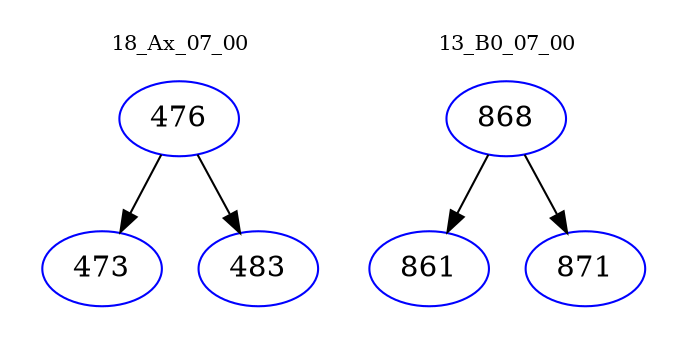 digraph{
subgraph cluster_0 {
color = white
label = "18_Ax_07_00";
fontsize=10;
T0_476 [label="476", color="blue"]
T0_476 -> T0_473 [color="black"]
T0_473 [label="473", color="blue"]
T0_476 -> T0_483 [color="black"]
T0_483 [label="483", color="blue"]
}
subgraph cluster_1 {
color = white
label = "13_B0_07_00";
fontsize=10;
T1_868 [label="868", color="blue"]
T1_868 -> T1_861 [color="black"]
T1_861 [label="861", color="blue"]
T1_868 -> T1_871 [color="black"]
T1_871 [label="871", color="blue"]
}
}
